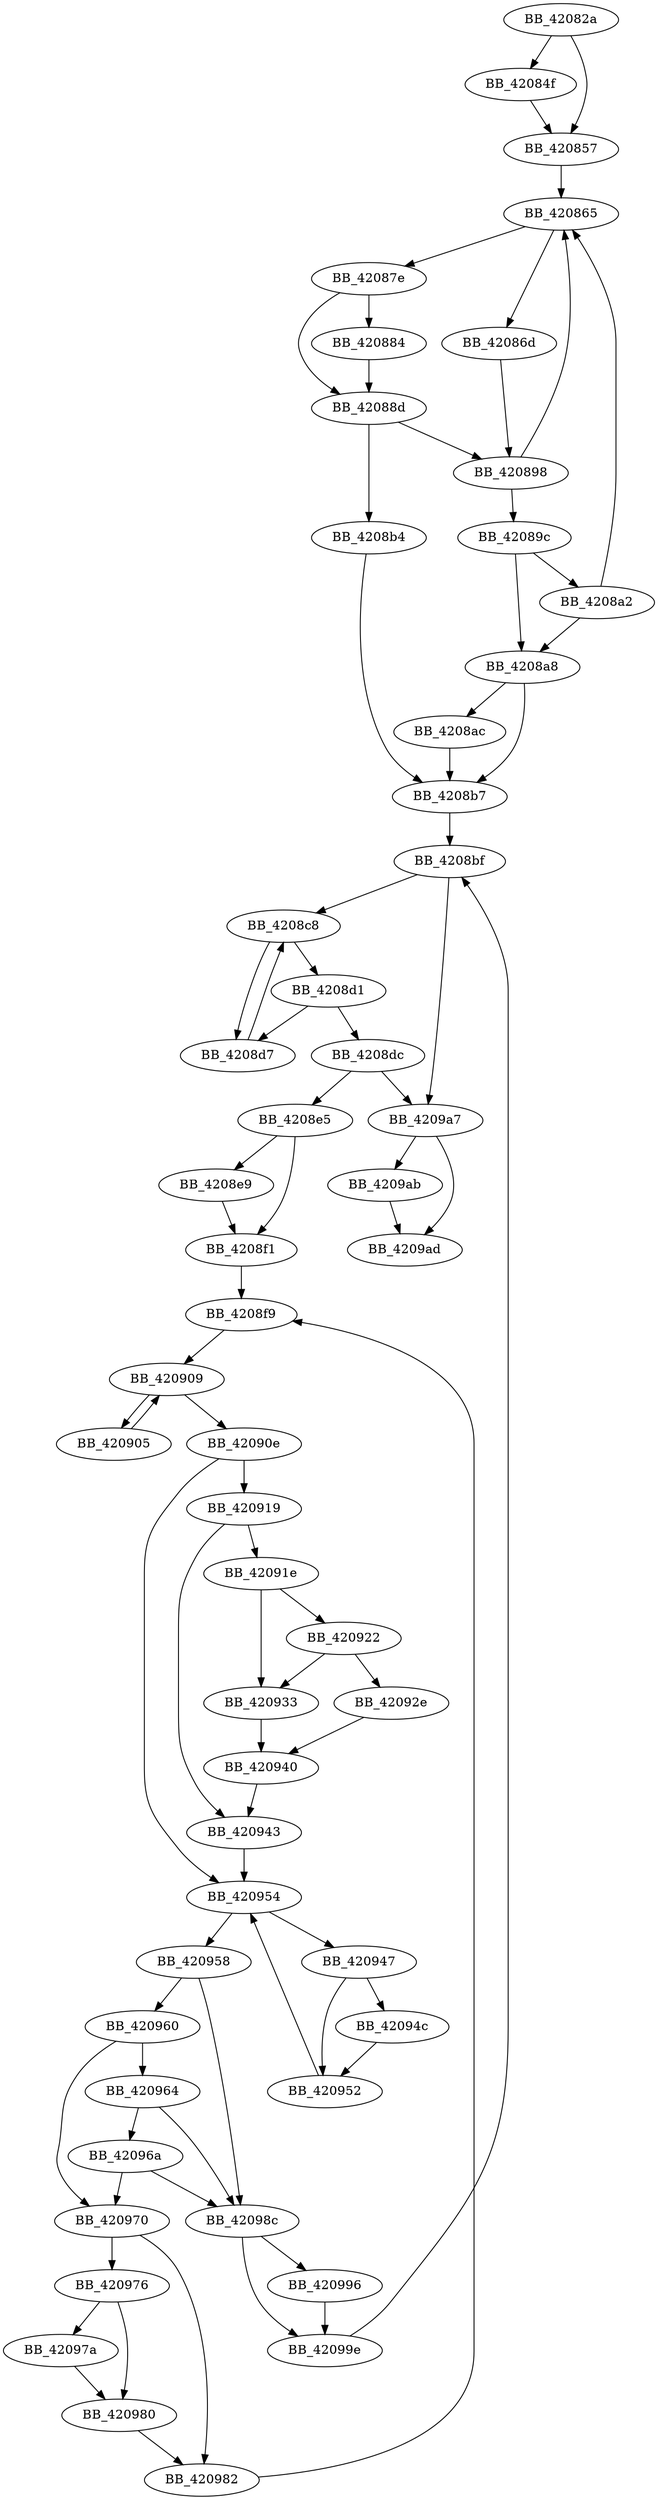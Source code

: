 DiGraph _wparse_cmdline{
BB_42082a->BB_42084f
BB_42082a->BB_420857
BB_42084f->BB_420857
BB_420857->BB_420865
BB_420865->BB_42086d
BB_420865->BB_42087e
BB_42086d->BB_420898
BB_42087e->BB_420884
BB_42087e->BB_42088d
BB_420884->BB_42088d
BB_42088d->BB_420898
BB_42088d->BB_4208b4
BB_420898->BB_420865
BB_420898->BB_42089c
BB_42089c->BB_4208a2
BB_42089c->BB_4208a8
BB_4208a2->BB_420865
BB_4208a2->BB_4208a8
BB_4208a8->BB_4208ac
BB_4208a8->BB_4208b7
BB_4208ac->BB_4208b7
BB_4208b4->BB_4208b7
BB_4208b7->BB_4208bf
BB_4208bf->BB_4208c8
BB_4208bf->BB_4209a7
BB_4208c8->BB_4208d1
BB_4208c8->BB_4208d7
BB_4208d1->BB_4208d7
BB_4208d1->BB_4208dc
BB_4208d7->BB_4208c8
BB_4208dc->BB_4208e5
BB_4208dc->BB_4209a7
BB_4208e5->BB_4208e9
BB_4208e5->BB_4208f1
BB_4208e9->BB_4208f1
BB_4208f1->BB_4208f9
BB_4208f9->BB_420909
BB_420905->BB_420909
BB_420909->BB_420905
BB_420909->BB_42090e
BB_42090e->BB_420919
BB_42090e->BB_420954
BB_420919->BB_42091e
BB_420919->BB_420943
BB_42091e->BB_420922
BB_42091e->BB_420933
BB_420922->BB_42092e
BB_420922->BB_420933
BB_42092e->BB_420940
BB_420933->BB_420940
BB_420940->BB_420943
BB_420943->BB_420954
BB_420947->BB_42094c
BB_420947->BB_420952
BB_42094c->BB_420952
BB_420952->BB_420954
BB_420954->BB_420947
BB_420954->BB_420958
BB_420958->BB_420960
BB_420958->BB_42098c
BB_420960->BB_420964
BB_420960->BB_420970
BB_420964->BB_42096a
BB_420964->BB_42098c
BB_42096a->BB_420970
BB_42096a->BB_42098c
BB_420970->BB_420976
BB_420970->BB_420982
BB_420976->BB_42097a
BB_420976->BB_420980
BB_42097a->BB_420980
BB_420980->BB_420982
BB_420982->BB_4208f9
BB_42098c->BB_420996
BB_42098c->BB_42099e
BB_420996->BB_42099e
BB_42099e->BB_4208bf
BB_4209a7->BB_4209ab
BB_4209a7->BB_4209ad
BB_4209ab->BB_4209ad
}
